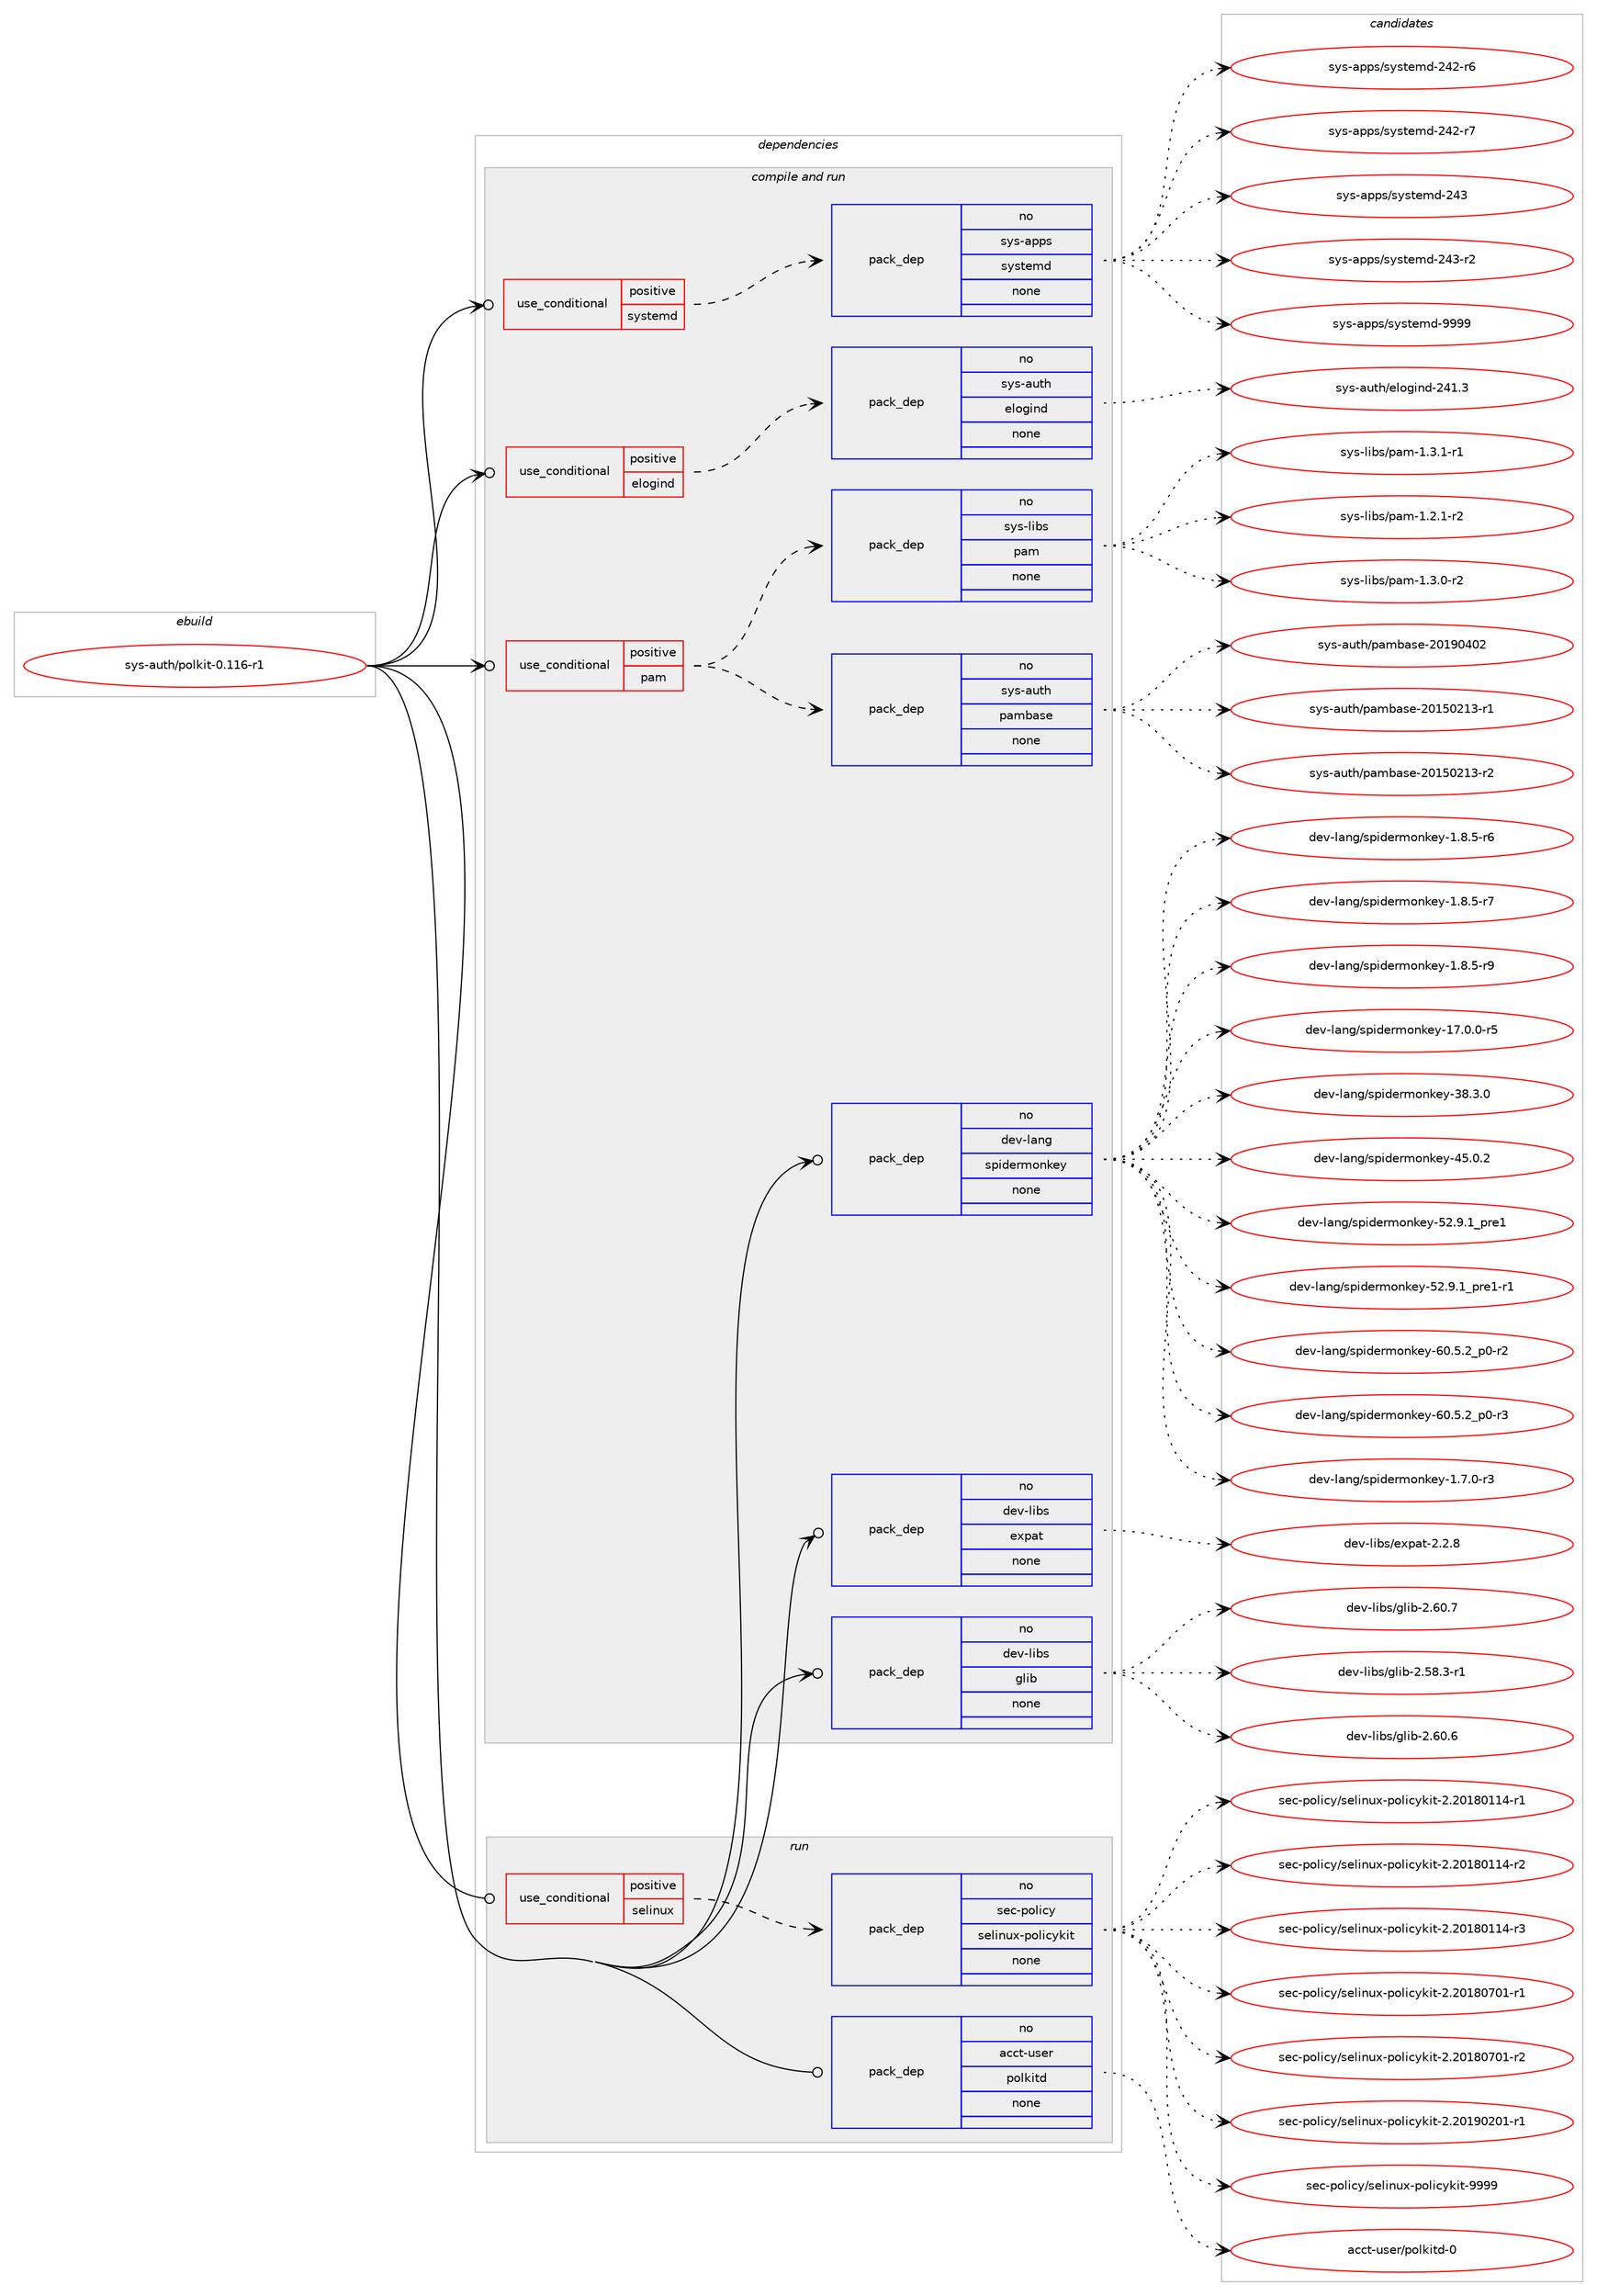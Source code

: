 digraph prolog {

# *************
# Graph options
# *************

newrank=true;
concentrate=true;
compound=true;
graph [rankdir=LR,fontname=Helvetica,fontsize=10,ranksep=1.5];#, ranksep=2.5, nodesep=0.2];
edge  [arrowhead=vee];
node  [fontname=Helvetica,fontsize=10];

# **********
# The ebuild
# **********

subgraph cluster_leftcol {
color=gray;
rank=same;
label=<<i>ebuild</i>>;
id [label="sys-auth/polkit-0.116-r1", color=red, width=4, href="../sys-auth/polkit-0.116-r1.svg"];
}

# ****************
# The dependencies
# ****************

subgraph cluster_midcol {
color=gray;
label=<<i>dependencies</i>>;
subgraph cluster_compile {
fillcolor="#eeeeee";
style=filled;
label=<<i>compile</i>>;
}
subgraph cluster_compileandrun {
fillcolor="#eeeeee";
style=filled;
label=<<i>compile and run</i>>;
subgraph cond212096 {
dependency880479 [label=<<TABLE BORDER="0" CELLBORDER="1" CELLSPACING="0" CELLPADDING="4"><TR><TD ROWSPAN="3" CELLPADDING="10">use_conditional</TD></TR><TR><TD>positive</TD></TR><TR><TD>elogind</TD></TR></TABLE>>, shape=none, color=red];
subgraph pack652951 {
dependency880480 [label=<<TABLE BORDER="0" CELLBORDER="1" CELLSPACING="0" CELLPADDING="4" WIDTH="220"><TR><TD ROWSPAN="6" CELLPADDING="30">pack_dep</TD></TR><TR><TD WIDTH="110">no</TD></TR><TR><TD>sys-auth</TD></TR><TR><TD>elogind</TD></TR><TR><TD>none</TD></TR><TR><TD></TD></TR></TABLE>>, shape=none, color=blue];
}
dependency880479:e -> dependency880480:w [weight=20,style="dashed",arrowhead="vee"];
}
id:e -> dependency880479:w [weight=20,style="solid",arrowhead="odotvee"];
subgraph cond212097 {
dependency880481 [label=<<TABLE BORDER="0" CELLBORDER="1" CELLSPACING="0" CELLPADDING="4"><TR><TD ROWSPAN="3" CELLPADDING="10">use_conditional</TD></TR><TR><TD>positive</TD></TR><TR><TD>pam</TD></TR></TABLE>>, shape=none, color=red];
subgraph pack652952 {
dependency880482 [label=<<TABLE BORDER="0" CELLBORDER="1" CELLSPACING="0" CELLPADDING="4" WIDTH="220"><TR><TD ROWSPAN="6" CELLPADDING="30">pack_dep</TD></TR><TR><TD WIDTH="110">no</TD></TR><TR><TD>sys-auth</TD></TR><TR><TD>pambase</TD></TR><TR><TD>none</TD></TR><TR><TD></TD></TR></TABLE>>, shape=none, color=blue];
}
dependency880481:e -> dependency880482:w [weight=20,style="dashed",arrowhead="vee"];
subgraph pack652953 {
dependency880483 [label=<<TABLE BORDER="0" CELLBORDER="1" CELLSPACING="0" CELLPADDING="4" WIDTH="220"><TR><TD ROWSPAN="6" CELLPADDING="30">pack_dep</TD></TR><TR><TD WIDTH="110">no</TD></TR><TR><TD>sys-libs</TD></TR><TR><TD>pam</TD></TR><TR><TD>none</TD></TR><TR><TD></TD></TR></TABLE>>, shape=none, color=blue];
}
dependency880481:e -> dependency880483:w [weight=20,style="dashed",arrowhead="vee"];
}
id:e -> dependency880481:w [weight=20,style="solid",arrowhead="odotvee"];
subgraph cond212098 {
dependency880484 [label=<<TABLE BORDER="0" CELLBORDER="1" CELLSPACING="0" CELLPADDING="4"><TR><TD ROWSPAN="3" CELLPADDING="10">use_conditional</TD></TR><TR><TD>positive</TD></TR><TR><TD>systemd</TD></TR></TABLE>>, shape=none, color=red];
subgraph pack652954 {
dependency880485 [label=<<TABLE BORDER="0" CELLBORDER="1" CELLSPACING="0" CELLPADDING="4" WIDTH="220"><TR><TD ROWSPAN="6" CELLPADDING="30">pack_dep</TD></TR><TR><TD WIDTH="110">no</TD></TR><TR><TD>sys-apps</TD></TR><TR><TD>systemd</TD></TR><TR><TD>none</TD></TR><TR><TD></TD></TR></TABLE>>, shape=none, color=blue];
}
dependency880484:e -> dependency880485:w [weight=20,style="dashed",arrowhead="vee"];
}
id:e -> dependency880484:w [weight=20,style="solid",arrowhead="odotvee"];
subgraph pack652955 {
dependency880486 [label=<<TABLE BORDER="0" CELLBORDER="1" CELLSPACING="0" CELLPADDING="4" WIDTH="220"><TR><TD ROWSPAN="6" CELLPADDING="30">pack_dep</TD></TR><TR><TD WIDTH="110">no</TD></TR><TR><TD>dev-lang</TD></TR><TR><TD>spidermonkey</TD></TR><TR><TD>none</TD></TR><TR><TD></TD></TR></TABLE>>, shape=none, color=blue];
}
id:e -> dependency880486:w [weight=20,style="solid",arrowhead="odotvee"];
subgraph pack652956 {
dependency880487 [label=<<TABLE BORDER="0" CELLBORDER="1" CELLSPACING="0" CELLPADDING="4" WIDTH="220"><TR><TD ROWSPAN="6" CELLPADDING="30">pack_dep</TD></TR><TR><TD WIDTH="110">no</TD></TR><TR><TD>dev-libs</TD></TR><TR><TD>expat</TD></TR><TR><TD>none</TD></TR><TR><TD></TD></TR></TABLE>>, shape=none, color=blue];
}
id:e -> dependency880487:w [weight=20,style="solid",arrowhead="odotvee"];
subgraph pack652957 {
dependency880488 [label=<<TABLE BORDER="0" CELLBORDER="1" CELLSPACING="0" CELLPADDING="4" WIDTH="220"><TR><TD ROWSPAN="6" CELLPADDING="30">pack_dep</TD></TR><TR><TD WIDTH="110">no</TD></TR><TR><TD>dev-libs</TD></TR><TR><TD>glib</TD></TR><TR><TD>none</TD></TR><TR><TD></TD></TR></TABLE>>, shape=none, color=blue];
}
id:e -> dependency880488:w [weight=20,style="solid",arrowhead="odotvee"];
}
subgraph cluster_run {
fillcolor="#eeeeee";
style=filled;
label=<<i>run</i>>;
subgraph cond212099 {
dependency880489 [label=<<TABLE BORDER="0" CELLBORDER="1" CELLSPACING="0" CELLPADDING="4"><TR><TD ROWSPAN="3" CELLPADDING="10">use_conditional</TD></TR><TR><TD>positive</TD></TR><TR><TD>selinux</TD></TR></TABLE>>, shape=none, color=red];
subgraph pack652958 {
dependency880490 [label=<<TABLE BORDER="0" CELLBORDER="1" CELLSPACING="0" CELLPADDING="4" WIDTH="220"><TR><TD ROWSPAN="6" CELLPADDING="30">pack_dep</TD></TR><TR><TD WIDTH="110">no</TD></TR><TR><TD>sec-policy</TD></TR><TR><TD>selinux-policykit</TD></TR><TR><TD>none</TD></TR><TR><TD></TD></TR></TABLE>>, shape=none, color=blue];
}
dependency880489:e -> dependency880490:w [weight=20,style="dashed",arrowhead="vee"];
}
id:e -> dependency880489:w [weight=20,style="solid",arrowhead="odot"];
subgraph pack652959 {
dependency880491 [label=<<TABLE BORDER="0" CELLBORDER="1" CELLSPACING="0" CELLPADDING="4" WIDTH="220"><TR><TD ROWSPAN="6" CELLPADDING="30">pack_dep</TD></TR><TR><TD WIDTH="110">no</TD></TR><TR><TD>acct-user</TD></TR><TR><TD>polkitd</TD></TR><TR><TD>none</TD></TR><TR><TD></TD></TR></TABLE>>, shape=none, color=blue];
}
id:e -> dependency880491:w [weight=20,style="solid",arrowhead="odot"];
}
}

# **************
# The candidates
# **************

subgraph cluster_choices {
rank=same;
color=gray;
label=<<i>candidates</i>>;

subgraph choice652951 {
color=black;
nodesep=1;
choice115121115459711711610447101108111103105110100455052494651 [label="sys-auth/elogind-241.3", color=red, width=4,href="../sys-auth/elogind-241.3.svg"];
dependency880480:e -> choice115121115459711711610447101108111103105110100455052494651:w [style=dotted,weight="100"];
}
subgraph choice652952 {
color=black;
nodesep=1;
choice1151211154597117116104471129710998971151014550484953485049514511449 [label="sys-auth/pambase-20150213-r1", color=red, width=4,href="../sys-auth/pambase-20150213-r1.svg"];
choice1151211154597117116104471129710998971151014550484953485049514511450 [label="sys-auth/pambase-20150213-r2", color=red, width=4,href="../sys-auth/pambase-20150213-r2.svg"];
choice115121115459711711610447112971099897115101455048495748524850 [label="sys-auth/pambase-20190402", color=red, width=4,href="../sys-auth/pambase-20190402.svg"];
dependency880482:e -> choice1151211154597117116104471129710998971151014550484953485049514511449:w [style=dotted,weight="100"];
dependency880482:e -> choice1151211154597117116104471129710998971151014550484953485049514511450:w [style=dotted,weight="100"];
dependency880482:e -> choice115121115459711711610447112971099897115101455048495748524850:w [style=dotted,weight="100"];
}
subgraph choice652953 {
color=black;
nodesep=1;
choice115121115451081059811547112971094549465046494511450 [label="sys-libs/pam-1.2.1-r2", color=red, width=4,href="../sys-libs/pam-1.2.1-r2.svg"];
choice115121115451081059811547112971094549465146484511450 [label="sys-libs/pam-1.3.0-r2", color=red, width=4,href="../sys-libs/pam-1.3.0-r2.svg"];
choice115121115451081059811547112971094549465146494511449 [label="sys-libs/pam-1.3.1-r1", color=red, width=4,href="../sys-libs/pam-1.3.1-r1.svg"];
dependency880483:e -> choice115121115451081059811547112971094549465046494511450:w [style=dotted,weight="100"];
dependency880483:e -> choice115121115451081059811547112971094549465146484511450:w [style=dotted,weight="100"];
dependency880483:e -> choice115121115451081059811547112971094549465146494511449:w [style=dotted,weight="100"];
}
subgraph choice652954 {
color=black;
nodesep=1;
choice115121115459711211211547115121115116101109100455052504511454 [label="sys-apps/systemd-242-r6", color=red, width=4,href="../sys-apps/systemd-242-r6.svg"];
choice115121115459711211211547115121115116101109100455052504511455 [label="sys-apps/systemd-242-r7", color=red, width=4,href="../sys-apps/systemd-242-r7.svg"];
choice11512111545971121121154711512111511610110910045505251 [label="sys-apps/systemd-243", color=red, width=4,href="../sys-apps/systemd-243.svg"];
choice115121115459711211211547115121115116101109100455052514511450 [label="sys-apps/systemd-243-r2", color=red, width=4,href="../sys-apps/systemd-243-r2.svg"];
choice1151211154597112112115471151211151161011091004557575757 [label="sys-apps/systemd-9999", color=red, width=4,href="../sys-apps/systemd-9999.svg"];
dependency880485:e -> choice115121115459711211211547115121115116101109100455052504511454:w [style=dotted,weight="100"];
dependency880485:e -> choice115121115459711211211547115121115116101109100455052504511455:w [style=dotted,weight="100"];
dependency880485:e -> choice11512111545971121121154711512111511610110910045505251:w [style=dotted,weight="100"];
dependency880485:e -> choice115121115459711211211547115121115116101109100455052514511450:w [style=dotted,weight="100"];
dependency880485:e -> choice1151211154597112112115471151211151161011091004557575757:w [style=dotted,weight="100"];
}
subgraph choice652955 {
color=black;
nodesep=1;
choice1001011184510897110103471151121051001011141091111101071011214549465546484511451 [label="dev-lang/spidermonkey-1.7.0-r3", color=red, width=4,href="../dev-lang/spidermonkey-1.7.0-r3.svg"];
choice1001011184510897110103471151121051001011141091111101071011214549465646534511454 [label="dev-lang/spidermonkey-1.8.5-r6", color=red, width=4,href="../dev-lang/spidermonkey-1.8.5-r6.svg"];
choice1001011184510897110103471151121051001011141091111101071011214549465646534511455 [label="dev-lang/spidermonkey-1.8.5-r7", color=red, width=4,href="../dev-lang/spidermonkey-1.8.5-r7.svg"];
choice1001011184510897110103471151121051001011141091111101071011214549465646534511457 [label="dev-lang/spidermonkey-1.8.5-r9", color=red, width=4,href="../dev-lang/spidermonkey-1.8.5-r9.svg"];
choice100101118451089711010347115112105100101114109111110107101121454955464846484511453 [label="dev-lang/spidermonkey-17.0.0-r5", color=red, width=4,href="../dev-lang/spidermonkey-17.0.0-r5.svg"];
choice10010111845108971101034711511210510010111410911111010710112145515646514648 [label="dev-lang/spidermonkey-38.3.0", color=red, width=4,href="../dev-lang/spidermonkey-38.3.0.svg"];
choice10010111845108971101034711511210510010111410911111010710112145525346484650 [label="dev-lang/spidermonkey-45.0.2", color=red, width=4,href="../dev-lang/spidermonkey-45.0.2.svg"];
choice100101118451089711010347115112105100101114109111110107101121455350465746499511211410149 [label="dev-lang/spidermonkey-52.9.1_pre1", color=red, width=4,href="../dev-lang/spidermonkey-52.9.1_pre1.svg"];
choice1001011184510897110103471151121051001011141091111101071011214553504657464995112114101494511449 [label="dev-lang/spidermonkey-52.9.1_pre1-r1", color=red, width=4,href="../dev-lang/spidermonkey-52.9.1_pre1-r1.svg"];
choice1001011184510897110103471151121051001011141091111101071011214554484653465095112484511450 [label="dev-lang/spidermonkey-60.5.2_p0-r2", color=red, width=4,href="../dev-lang/spidermonkey-60.5.2_p0-r2.svg"];
choice1001011184510897110103471151121051001011141091111101071011214554484653465095112484511451 [label="dev-lang/spidermonkey-60.5.2_p0-r3", color=red, width=4,href="../dev-lang/spidermonkey-60.5.2_p0-r3.svg"];
dependency880486:e -> choice1001011184510897110103471151121051001011141091111101071011214549465546484511451:w [style=dotted,weight="100"];
dependency880486:e -> choice1001011184510897110103471151121051001011141091111101071011214549465646534511454:w [style=dotted,weight="100"];
dependency880486:e -> choice1001011184510897110103471151121051001011141091111101071011214549465646534511455:w [style=dotted,weight="100"];
dependency880486:e -> choice1001011184510897110103471151121051001011141091111101071011214549465646534511457:w [style=dotted,weight="100"];
dependency880486:e -> choice100101118451089711010347115112105100101114109111110107101121454955464846484511453:w [style=dotted,weight="100"];
dependency880486:e -> choice10010111845108971101034711511210510010111410911111010710112145515646514648:w [style=dotted,weight="100"];
dependency880486:e -> choice10010111845108971101034711511210510010111410911111010710112145525346484650:w [style=dotted,weight="100"];
dependency880486:e -> choice100101118451089711010347115112105100101114109111110107101121455350465746499511211410149:w [style=dotted,weight="100"];
dependency880486:e -> choice1001011184510897110103471151121051001011141091111101071011214553504657464995112114101494511449:w [style=dotted,weight="100"];
dependency880486:e -> choice1001011184510897110103471151121051001011141091111101071011214554484653465095112484511450:w [style=dotted,weight="100"];
dependency880486:e -> choice1001011184510897110103471151121051001011141091111101071011214554484653465095112484511451:w [style=dotted,weight="100"];
}
subgraph choice652956 {
color=black;
nodesep=1;
choice10010111845108105981154710112011297116455046504656 [label="dev-libs/expat-2.2.8", color=red, width=4,href="../dev-libs/expat-2.2.8.svg"];
dependency880487:e -> choice10010111845108105981154710112011297116455046504656:w [style=dotted,weight="100"];
}
subgraph choice652957 {
color=black;
nodesep=1;
choice10010111845108105981154710310810598455046535646514511449 [label="dev-libs/glib-2.58.3-r1", color=red, width=4,href="../dev-libs/glib-2.58.3-r1.svg"];
choice1001011184510810598115471031081059845504654484654 [label="dev-libs/glib-2.60.6", color=red, width=4,href="../dev-libs/glib-2.60.6.svg"];
choice1001011184510810598115471031081059845504654484655 [label="dev-libs/glib-2.60.7", color=red, width=4,href="../dev-libs/glib-2.60.7.svg"];
dependency880488:e -> choice10010111845108105981154710310810598455046535646514511449:w [style=dotted,weight="100"];
dependency880488:e -> choice1001011184510810598115471031081059845504654484654:w [style=dotted,weight="100"];
dependency880488:e -> choice1001011184510810598115471031081059845504654484655:w [style=dotted,weight="100"];
}
subgraph choice652958 {
color=black;
nodesep=1;
choice11510199451121111081059912147115101108105110117120451121111081059912110710511645504650484956484949524511449 [label="sec-policy/selinux-policykit-2.20180114-r1", color=red, width=4,href="../sec-policy/selinux-policykit-2.20180114-r1.svg"];
choice11510199451121111081059912147115101108105110117120451121111081059912110710511645504650484956484949524511450 [label="sec-policy/selinux-policykit-2.20180114-r2", color=red, width=4,href="../sec-policy/selinux-policykit-2.20180114-r2.svg"];
choice11510199451121111081059912147115101108105110117120451121111081059912110710511645504650484956484949524511451 [label="sec-policy/selinux-policykit-2.20180114-r3", color=red, width=4,href="../sec-policy/selinux-policykit-2.20180114-r3.svg"];
choice11510199451121111081059912147115101108105110117120451121111081059912110710511645504650484956485548494511449 [label="sec-policy/selinux-policykit-2.20180701-r1", color=red, width=4,href="../sec-policy/selinux-policykit-2.20180701-r1.svg"];
choice11510199451121111081059912147115101108105110117120451121111081059912110710511645504650484956485548494511450 [label="sec-policy/selinux-policykit-2.20180701-r2", color=red, width=4,href="../sec-policy/selinux-policykit-2.20180701-r2.svg"];
choice11510199451121111081059912147115101108105110117120451121111081059912110710511645504650484957485048494511449 [label="sec-policy/selinux-policykit-2.20190201-r1", color=red, width=4,href="../sec-policy/selinux-policykit-2.20190201-r1.svg"];
choice1151019945112111108105991214711510110810511011712045112111108105991211071051164557575757 [label="sec-policy/selinux-policykit-9999", color=red, width=4,href="../sec-policy/selinux-policykit-9999.svg"];
dependency880490:e -> choice11510199451121111081059912147115101108105110117120451121111081059912110710511645504650484956484949524511449:w [style=dotted,weight="100"];
dependency880490:e -> choice11510199451121111081059912147115101108105110117120451121111081059912110710511645504650484956484949524511450:w [style=dotted,weight="100"];
dependency880490:e -> choice11510199451121111081059912147115101108105110117120451121111081059912110710511645504650484956484949524511451:w [style=dotted,weight="100"];
dependency880490:e -> choice11510199451121111081059912147115101108105110117120451121111081059912110710511645504650484956485548494511449:w [style=dotted,weight="100"];
dependency880490:e -> choice11510199451121111081059912147115101108105110117120451121111081059912110710511645504650484956485548494511450:w [style=dotted,weight="100"];
dependency880490:e -> choice11510199451121111081059912147115101108105110117120451121111081059912110710511645504650484957485048494511449:w [style=dotted,weight="100"];
dependency880490:e -> choice1151019945112111108105991214711510110810511011712045112111108105991211071051164557575757:w [style=dotted,weight="100"];
}
subgraph choice652959 {
color=black;
nodesep=1;
choice97999911645117115101114471121111081071051161004548 [label="acct-user/polkitd-0", color=red, width=4,href="../acct-user/polkitd-0.svg"];
dependency880491:e -> choice97999911645117115101114471121111081071051161004548:w [style=dotted,weight="100"];
}
}

}
